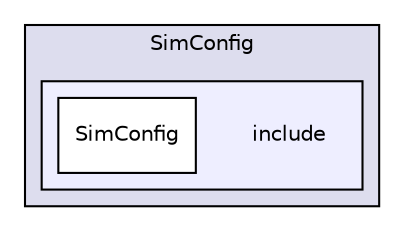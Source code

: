 digraph "/home/travis/build/AliceO2Group/AliceO2/Common/SimConfig/include" {
  bgcolor=transparent;
  compound=true
  node [ fontsize="10", fontname="Helvetica"];
  edge [ labelfontsize="10", labelfontname="Helvetica"];
  subgraph clusterdir_3a79d3ee4538628fc18e2135ea9cbf22 {
    graph [ bgcolor="#ddddee", pencolor="black", label="SimConfig" fontname="Helvetica", fontsize="10", URL="dir_3a79d3ee4538628fc18e2135ea9cbf22.html"]
  subgraph clusterdir_375bd88f63e271d5d73a9bd76f7c7d20 {
    graph [ bgcolor="#eeeeff", pencolor="black", label="" URL="dir_375bd88f63e271d5d73a9bd76f7c7d20.html"];
    dir_375bd88f63e271d5d73a9bd76f7c7d20 [shape=plaintext label="include"];
    dir_045047cd586a1f8ca969f3d2125bae58 [shape=box label="SimConfig" color="black" fillcolor="white" style="filled" URL="dir_045047cd586a1f8ca969f3d2125bae58.html"];
  }
  }
}
